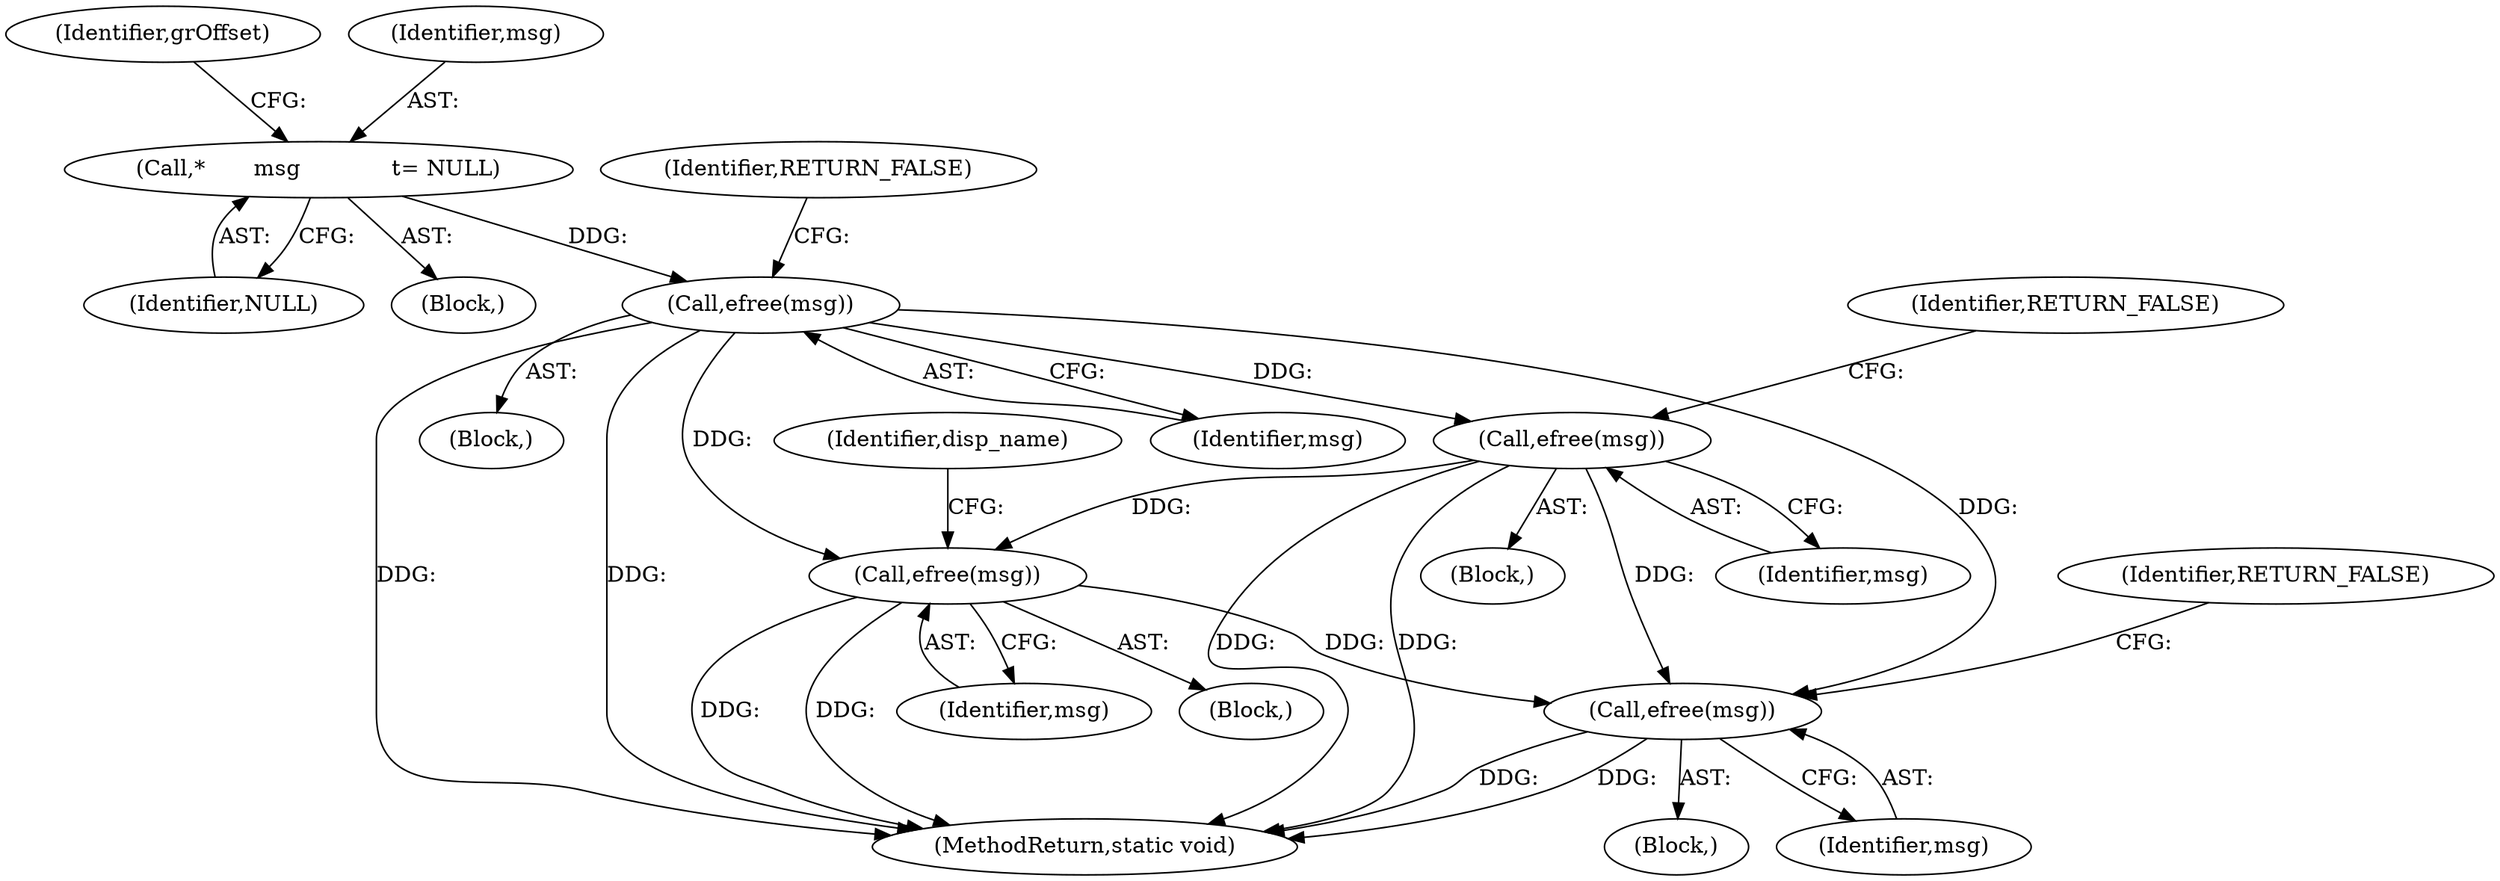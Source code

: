 digraph "0_php-src_97eff7eb57fc2320c267a949cffd622c38712484?w=1_21@API" {
"1000370" [label="(Call,efree(msg))"];
"1000189" [label="(Call,efree(msg))"];
"1000175" [label="(Call,efree(msg))"];
"1000161" [label="(Call,*       msg             \t= NULL)"];
"1000433" [label="(Call,efree(msg))"];
"1000434" [label="(Identifier,msg)"];
"1000168" [label="(Block,)"];
"1000371" [label="(Identifier,msg)"];
"1000189" [label="(Call,efree(msg))"];
"1000190" [label="(Identifier,msg)"];
"1000440" [label="(MethodReturn,static void)"];
"1000175" [label="(Call,efree(msg))"];
"1000176" [label="(Identifier,msg)"];
"1000182" [label="(Block,)"];
"1000163" [label="(Identifier,NULL)"];
"1000373" [label="(Identifier,disp_name)"];
"1000166" [label="(Identifier,grOffset)"];
"1000433" [label="(Call,efree(msg))"];
"1000353" [label="(Block,)"];
"1000162" [label="(Identifier,msg)"];
"1000161" [label="(Call,*       msg             \t= NULL)"];
"1000435" [label="(Identifier,RETURN_FALSE)"];
"1000177" [label="(Identifier,RETURN_FALSE)"];
"1000425" [label="(Block,)"];
"1000370" [label="(Call,efree(msg))"];
"1000191" [label="(Identifier,RETURN_FALSE)"];
"1000111" [label="(Block,)"];
"1000370" -> "1000353"  [label="AST: "];
"1000370" -> "1000371"  [label="CFG: "];
"1000371" -> "1000370"  [label="AST: "];
"1000373" -> "1000370"  [label="CFG: "];
"1000370" -> "1000440"  [label="DDG: "];
"1000370" -> "1000440"  [label="DDG: "];
"1000189" -> "1000370"  [label="DDG: "];
"1000175" -> "1000370"  [label="DDG: "];
"1000370" -> "1000433"  [label="DDG: "];
"1000189" -> "1000182"  [label="AST: "];
"1000189" -> "1000190"  [label="CFG: "];
"1000190" -> "1000189"  [label="AST: "];
"1000191" -> "1000189"  [label="CFG: "];
"1000189" -> "1000440"  [label="DDG: "];
"1000189" -> "1000440"  [label="DDG: "];
"1000175" -> "1000189"  [label="DDG: "];
"1000189" -> "1000433"  [label="DDG: "];
"1000175" -> "1000168"  [label="AST: "];
"1000175" -> "1000176"  [label="CFG: "];
"1000176" -> "1000175"  [label="AST: "];
"1000177" -> "1000175"  [label="CFG: "];
"1000175" -> "1000440"  [label="DDG: "];
"1000175" -> "1000440"  [label="DDG: "];
"1000161" -> "1000175"  [label="DDG: "];
"1000175" -> "1000433"  [label="DDG: "];
"1000161" -> "1000111"  [label="AST: "];
"1000161" -> "1000163"  [label="CFG: "];
"1000162" -> "1000161"  [label="AST: "];
"1000163" -> "1000161"  [label="AST: "];
"1000166" -> "1000161"  [label="CFG: "];
"1000433" -> "1000425"  [label="AST: "];
"1000433" -> "1000434"  [label="CFG: "];
"1000434" -> "1000433"  [label="AST: "];
"1000435" -> "1000433"  [label="CFG: "];
"1000433" -> "1000440"  [label="DDG: "];
"1000433" -> "1000440"  [label="DDG: "];
}
